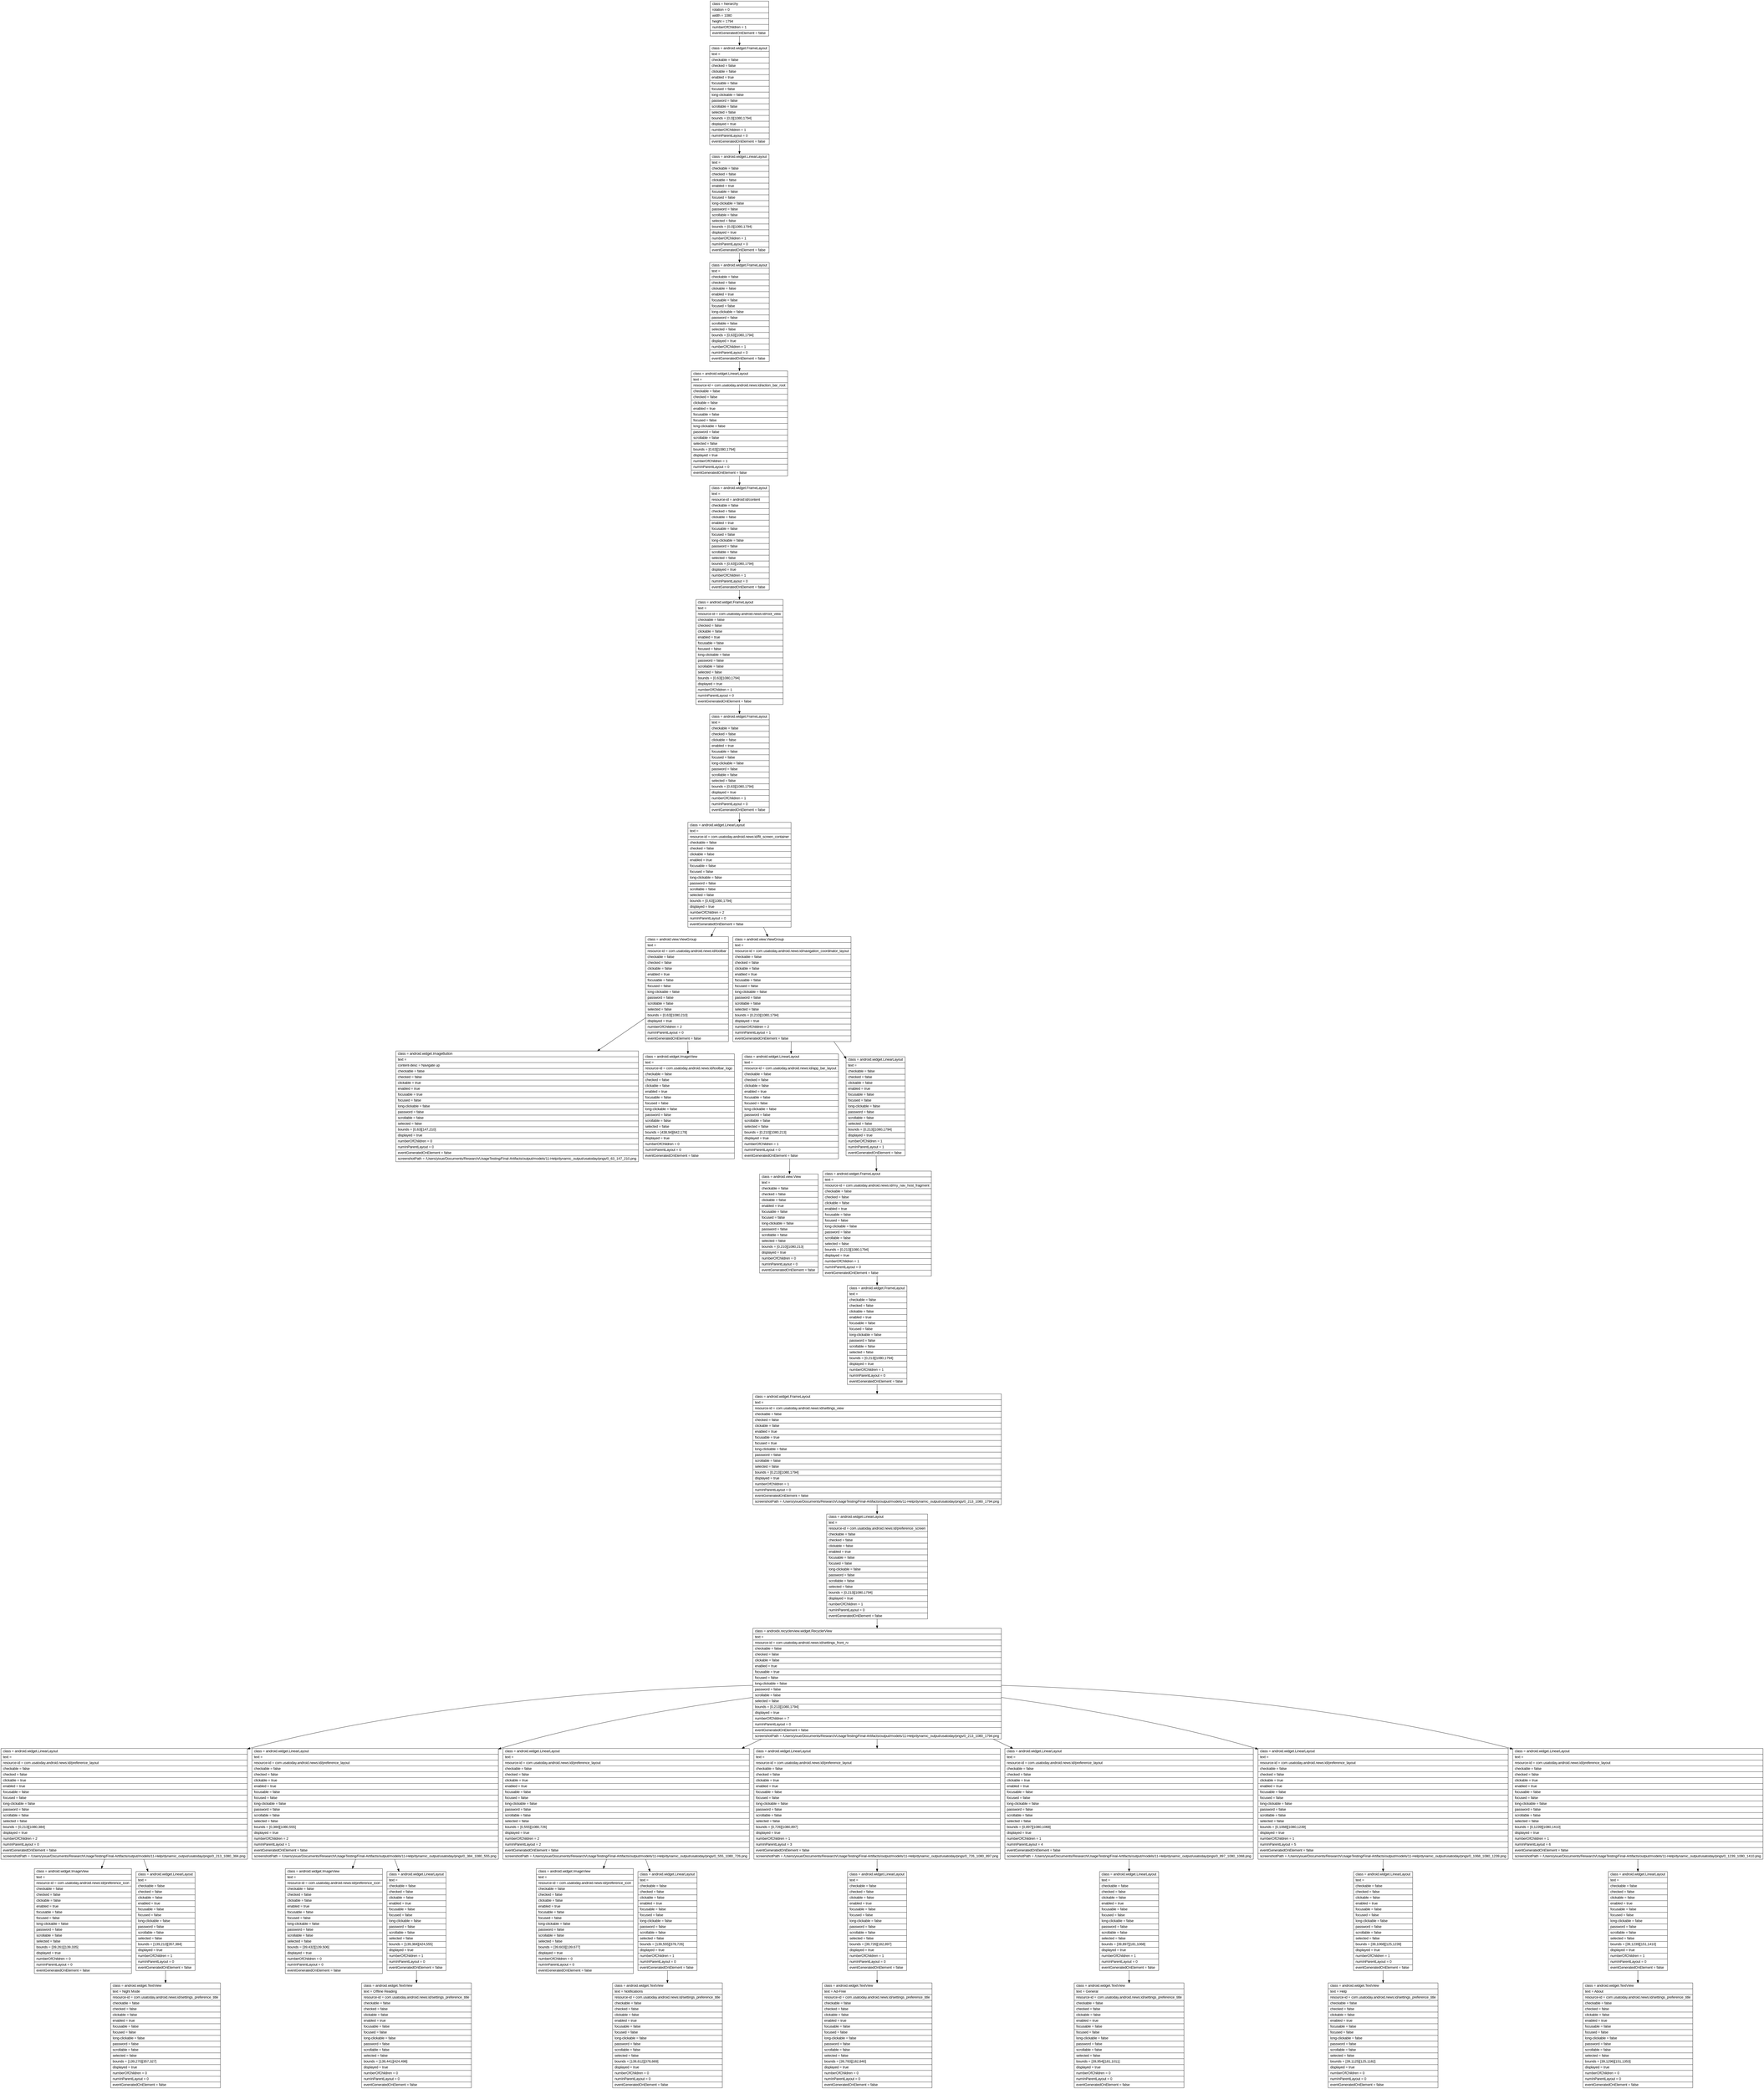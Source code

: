 digraph Layout {

	node [shape=record fontname=Arial];

	0	[label="{class = hierarchy\l|rotation = 0\l|width = 1080\l|height = 1794\l|numberOfChildren = 1\l|eventGeneratedOnElement = false \l}"]
	1	[label="{class = android.widget.FrameLayout\l|text = \l|checkable = false\l|checked = false\l|clickable = false\l|enabled = true\l|focusable = false\l|focused = false\l|long-clickable = false\l|password = false\l|scrollable = false\l|selected = false\l|bounds = [0,0][1080,1794]\l|displayed = true\l|numberOfChildren = 1\l|numInParentLayout = 0\l|eventGeneratedOnElement = false \l}"]
	2	[label="{class = android.widget.LinearLayout\l|text = \l|checkable = false\l|checked = false\l|clickable = false\l|enabled = true\l|focusable = false\l|focused = false\l|long-clickable = false\l|password = false\l|scrollable = false\l|selected = false\l|bounds = [0,0][1080,1794]\l|displayed = true\l|numberOfChildren = 1\l|numInParentLayout = 0\l|eventGeneratedOnElement = false \l}"]
	3	[label="{class = android.widget.FrameLayout\l|text = \l|checkable = false\l|checked = false\l|clickable = false\l|enabled = true\l|focusable = false\l|focused = false\l|long-clickable = false\l|password = false\l|scrollable = false\l|selected = false\l|bounds = [0,63][1080,1794]\l|displayed = true\l|numberOfChildren = 1\l|numInParentLayout = 0\l|eventGeneratedOnElement = false \l}"]
	4	[label="{class = android.widget.LinearLayout\l|text = \l|resource-id = com.usatoday.android.news:id/action_bar_root\l|checkable = false\l|checked = false\l|clickable = false\l|enabled = true\l|focusable = false\l|focused = false\l|long-clickable = false\l|password = false\l|scrollable = false\l|selected = false\l|bounds = [0,63][1080,1794]\l|displayed = true\l|numberOfChildren = 1\l|numInParentLayout = 0\l|eventGeneratedOnElement = false \l}"]
	5	[label="{class = android.widget.FrameLayout\l|text = \l|resource-id = android:id/content\l|checkable = false\l|checked = false\l|clickable = false\l|enabled = true\l|focusable = false\l|focused = false\l|long-clickable = false\l|password = false\l|scrollable = false\l|selected = false\l|bounds = [0,63][1080,1794]\l|displayed = true\l|numberOfChildren = 1\l|numInParentLayout = 0\l|eventGeneratedOnElement = false \l}"]
	6	[label="{class = android.widget.FrameLayout\l|text = \l|resource-id = com.usatoday.android.news:id/root_view\l|checkable = false\l|checked = false\l|clickable = false\l|enabled = true\l|focusable = false\l|focused = false\l|long-clickable = false\l|password = false\l|scrollable = false\l|selected = false\l|bounds = [0,63][1080,1794]\l|displayed = true\l|numberOfChildren = 1\l|numInParentLayout = 0\l|eventGeneratedOnElement = false \l}"]
	7	[label="{class = android.widget.FrameLayout\l|text = \l|checkable = false\l|checked = false\l|clickable = false\l|enabled = true\l|focusable = false\l|focused = false\l|long-clickable = false\l|password = false\l|scrollable = false\l|selected = false\l|bounds = [0,63][1080,1794]\l|displayed = true\l|numberOfChildren = 1\l|numInParentLayout = 0\l|eventGeneratedOnElement = false \l}"]
	8	[label="{class = android.widget.LinearLayout\l|text = \l|resource-id = com.usatoday.android.news:id/fit_screen_container\l|checkable = false\l|checked = false\l|clickable = false\l|enabled = true\l|focusable = false\l|focused = false\l|long-clickable = false\l|password = false\l|scrollable = false\l|selected = false\l|bounds = [0,63][1080,1794]\l|displayed = true\l|numberOfChildren = 2\l|numInParentLayout = 0\l|eventGeneratedOnElement = false \l}"]
	9	[label="{class = android.view.ViewGroup\l|text = \l|resource-id = com.usatoday.android.news:id/toolbar\l|checkable = false\l|checked = false\l|clickable = false\l|enabled = true\l|focusable = false\l|focused = false\l|long-clickable = false\l|password = false\l|scrollable = false\l|selected = false\l|bounds = [0,63][1080,210]\l|displayed = true\l|numberOfChildren = 2\l|numInParentLayout = 0\l|eventGeneratedOnElement = false \l}"]
	10	[label="{class = android.view.ViewGroup\l|text = \l|resource-id = com.usatoday.android.news:id/navigation_coordinator_layout\l|checkable = false\l|checked = false\l|clickable = false\l|enabled = true\l|focusable = false\l|focused = false\l|long-clickable = false\l|password = false\l|scrollable = false\l|selected = false\l|bounds = [0,210][1080,1794]\l|displayed = true\l|numberOfChildren = 2\l|numInParentLayout = 1\l|eventGeneratedOnElement = false \l}"]
	11	[label="{class = android.widget.ImageButton\l|text = \l|content-desc = Navigate up\l|checkable = false\l|checked = false\l|clickable = true\l|enabled = true\l|focusable = true\l|focused = false\l|long-clickable = false\l|password = false\l|scrollable = false\l|selected = false\l|bounds = [0,63][147,210]\l|displayed = true\l|numberOfChildren = 0\l|numInParentLayout = 0\l|eventGeneratedOnElement = false \l|screenshotPath = /Users/yixue/Documents/Research/UsageTesting/Final-Artifacts/output/models/11-Help/dynamic_output/usatoday/pngs/0_63_147_210.png\l}"]
	12	[label="{class = android.widget.ImageView\l|text = \l|resource-id = com.usatoday.android.news:id/toolbar_logo\l|checkable = false\l|checked = false\l|clickable = false\l|enabled = true\l|focusable = false\l|focused = false\l|long-clickable = false\l|password = false\l|scrollable = false\l|selected = false\l|bounds = [438,94][642,178]\l|displayed = true\l|numberOfChildren = 0\l|numInParentLayout = 0\l|eventGeneratedOnElement = false \l}"]
	13	[label="{class = android.widget.LinearLayout\l|text = \l|resource-id = com.usatoday.android.news:id/app_bar_layout\l|checkable = false\l|checked = false\l|clickable = false\l|enabled = true\l|focusable = false\l|focused = false\l|long-clickable = false\l|password = false\l|scrollable = false\l|selected = false\l|bounds = [0,210][1080,213]\l|displayed = true\l|numberOfChildren = 1\l|numInParentLayout = 0\l|eventGeneratedOnElement = false \l}"]
	14	[label="{class = android.widget.LinearLayout\l|text = \l|checkable = false\l|checked = false\l|clickable = false\l|enabled = true\l|focusable = false\l|focused = false\l|long-clickable = false\l|password = false\l|scrollable = false\l|selected = false\l|bounds = [0,213][1080,1794]\l|displayed = true\l|numberOfChildren = 1\l|numInParentLayout = 1\l|eventGeneratedOnElement = false \l}"]
	15	[label="{class = android.view.View\l|text = \l|checkable = false\l|checked = false\l|clickable = false\l|enabled = true\l|focusable = false\l|focused = false\l|long-clickable = false\l|password = false\l|scrollable = false\l|selected = false\l|bounds = [0,210][1080,213]\l|displayed = true\l|numberOfChildren = 0\l|numInParentLayout = 0\l|eventGeneratedOnElement = false \l}"]
	16	[label="{class = android.widget.FrameLayout\l|text = \l|resource-id = com.usatoday.android.news:id/my_nav_host_fragment\l|checkable = false\l|checked = false\l|clickable = false\l|enabled = true\l|focusable = false\l|focused = false\l|long-clickable = false\l|password = false\l|scrollable = false\l|selected = false\l|bounds = [0,213][1080,1794]\l|displayed = true\l|numberOfChildren = 1\l|numInParentLayout = 0\l|eventGeneratedOnElement = false \l}"]
	17	[label="{class = android.widget.FrameLayout\l|text = \l|checkable = false\l|checked = false\l|clickable = false\l|enabled = true\l|focusable = false\l|focused = false\l|long-clickable = false\l|password = false\l|scrollable = false\l|selected = false\l|bounds = [0,213][1080,1794]\l|displayed = true\l|numberOfChildren = 1\l|numInParentLayout = 0\l|eventGeneratedOnElement = false \l}"]
	18	[label="{class = android.widget.FrameLayout\l|text = \l|resource-id = com.usatoday.android.news:id/settings_view\l|checkable = false\l|checked = false\l|clickable = false\l|enabled = true\l|focusable = true\l|focused = true\l|long-clickable = false\l|password = false\l|scrollable = false\l|selected = false\l|bounds = [0,213][1080,1794]\l|displayed = true\l|numberOfChildren = 1\l|numInParentLayout = 0\l|eventGeneratedOnElement = false \l|screenshotPath = /Users/yixue/Documents/Research/UsageTesting/Final-Artifacts/output/models/11-Help/dynamic_output/usatoday/pngs/0_213_1080_1794.png\l}"]
	19	[label="{class = android.widget.LinearLayout\l|text = \l|resource-id = com.usatoday.android.news:id/preference_screen\l|checkable = false\l|checked = false\l|clickable = false\l|enabled = true\l|focusable = false\l|focused = false\l|long-clickable = false\l|password = false\l|scrollable = false\l|selected = false\l|bounds = [0,213][1080,1794]\l|displayed = true\l|numberOfChildren = 1\l|numInParentLayout = 0\l|eventGeneratedOnElement = false \l}"]
	20	[label="{class = androidx.recyclerview.widget.RecyclerView\l|text = \l|resource-id = com.usatoday.android.news:id/settings_front_rv\l|checkable = false\l|checked = false\l|clickable = false\l|enabled = true\l|focusable = true\l|focused = false\l|long-clickable = false\l|password = false\l|scrollable = false\l|selected = false\l|bounds = [0,213][1080,1794]\l|displayed = true\l|numberOfChildren = 7\l|numInParentLayout = 0\l|eventGeneratedOnElement = false \l|screenshotPath = /Users/yixue/Documents/Research/UsageTesting/Final-Artifacts/output/models/11-Help/dynamic_output/usatoday/pngs/0_213_1080_1794.png\l}"]
	21	[label="{class = android.widget.LinearLayout\l|text = \l|resource-id = com.usatoday.android.news:id/preference_layout\l|checkable = false\l|checked = false\l|clickable = true\l|enabled = true\l|focusable = false\l|focused = false\l|long-clickable = false\l|password = false\l|scrollable = false\l|selected = false\l|bounds = [0,213][1080,384]\l|displayed = true\l|numberOfChildren = 2\l|numInParentLayout = 0\l|eventGeneratedOnElement = false \l|screenshotPath = /Users/yixue/Documents/Research/UsageTesting/Final-Artifacts/output/models/11-Help/dynamic_output/usatoday/pngs/0_213_1080_384.png\l}"]
	22	[label="{class = android.widget.LinearLayout\l|text = \l|resource-id = com.usatoday.android.news:id/preference_layout\l|checkable = false\l|checked = false\l|clickable = true\l|enabled = true\l|focusable = false\l|focused = false\l|long-clickable = false\l|password = false\l|scrollable = false\l|selected = false\l|bounds = [0,384][1080,555]\l|displayed = true\l|numberOfChildren = 2\l|numInParentLayout = 1\l|eventGeneratedOnElement = false \l|screenshotPath = /Users/yixue/Documents/Research/UsageTesting/Final-Artifacts/output/models/11-Help/dynamic_output/usatoday/pngs/0_384_1080_555.png\l}"]
	23	[label="{class = android.widget.LinearLayout\l|text = \l|resource-id = com.usatoday.android.news:id/preference_layout\l|checkable = false\l|checked = false\l|clickable = true\l|enabled = true\l|focusable = false\l|focused = false\l|long-clickable = false\l|password = false\l|scrollable = false\l|selected = false\l|bounds = [0,555][1080,726]\l|displayed = true\l|numberOfChildren = 2\l|numInParentLayout = 2\l|eventGeneratedOnElement = false \l|screenshotPath = /Users/yixue/Documents/Research/UsageTesting/Final-Artifacts/output/models/11-Help/dynamic_output/usatoday/pngs/0_555_1080_726.png\l}"]
	24	[label="{class = android.widget.LinearLayout\l|text = \l|resource-id = com.usatoday.android.news:id/preference_layout\l|checkable = false\l|checked = false\l|clickable = true\l|enabled = true\l|focusable = false\l|focused = false\l|long-clickable = false\l|password = false\l|scrollable = false\l|selected = false\l|bounds = [0,726][1080,897]\l|displayed = true\l|numberOfChildren = 1\l|numInParentLayout = 3\l|eventGeneratedOnElement = false \l|screenshotPath = /Users/yixue/Documents/Research/UsageTesting/Final-Artifacts/output/models/11-Help/dynamic_output/usatoday/pngs/0_726_1080_897.png\l}"]
	25	[label="{class = android.widget.LinearLayout\l|text = \l|resource-id = com.usatoday.android.news:id/preference_layout\l|checkable = false\l|checked = false\l|clickable = true\l|enabled = true\l|focusable = false\l|focused = false\l|long-clickable = false\l|password = false\l|scrollable = false\l|selected = false\l|bounds = [0,897][1080,1068]\l|displayed = true\l|numberOfChildren = 1\l|numInParentLayout = 4\l|eventGeneratedOnElement = false \l|screenshotPath = /Users/yixue/Documents/Research/UsageTesting/Final-Artifacts/output/models/11-Help/dynamic_output/usatoday/pngs/0_897_1080_1068.png\l}"]
	26	[label="{class = android.widget.LinearLayout\l|text = \l|resource-id = com.usatoday.android.news:id/preference_layout\l|checkable = false\l|checked = false\l|clickable = true\l|enabled = true\l|focusable = false\l|focused = false\l|long-clickable = false\l|password = false\l|scrollable = false\l|selected = false\l|bounds = [0,1068][1080,1239]\l|displayed = true\l|numberOfChildren = 1\l|numInParentLayout = 5\l|eventGeneratedOnElement = false \l|screenshotPath = /Users/yixue/Documents/Research/UsageTesting/Final-Artifacts/output/models/11-Help/dynamic_output/usatoday/pngs/0_1068_1080_1239.png\l}"]
	27	[label="{class = android.widget.LinearLayout\l|text = \l|resource-id = com.usatoday.android.news:id/preference_layout\l|checkable = false\l|checked = false\l|clickable = true\l|enabled = true\l|focusable = false\l|focused = false\l|long-clickable = false\l|password = false\l|scrollable = false\l|selected = false\l|bounds = [0,1239][1080,1410]\l|displayed = true\l|numberOfChildren = 1\l|numInParentLayout = 6\l|eventGeneratedOnElement = false \l|screenshotPath = /Users/yixue/Documents/Research/UsageTesting/Final-Artifacts/output/models/11-Help/dynamic_output/usatoday/pngs/0_1239_1080_1410.png\l}"]
	28	[label="{class = android.widget.ImageView\l|text = \l|resource-id = com.usatoday.android.news:id/preference_icon\l|checkable = false\l|checked = false\l|clickable = false\l|enabled = true\l|focusable = false\l|focused = false\l|long-clickable = false\l|password = false\l|scrollable = false\l|selected = false\l|bounds = [39,261][139,335]\l|displayed = true\l|numberOfChildren = 0\l|numInParentLayout = 0\l|eventGeneratedOnElement = false \l}"]
	29	[label="{class = android.widget.LinearLayout\l|text = \l|checkable = false\l|checked = false\l|clickable = false\l|enabled = true\l|focusable = false\l|focused = false\l|long-clickable = false\l|password = false\l|scrollable = false\l|selected = false\l|bounds = [139,213][357,384]\l|displayed = true\l|numberOfChildren = 1\l|numInParentLayout = 0\l|eventGeneratedOnElement = false \l}"]
	30	[label="{class = android.widget.ImageView\l|text = \l|resource-id = com.usatoday.android.news:id/preference_icon\l|checkable = false\l|checked = false\l|clickable = false\l|enabled = true\l|focusable = false\l|focused = false\l|long-clickable = false\l|password = false\l|scrollable = false\l|selected = false\l|bounds = [39,432][139,506]\l|displayed = true\l|numberOfChildren = 0\l|numInParentLayout = 0\l|eventGeneratedOnElement = false \l}"]
	31	[label="{class = android.widget.LinearLayout\l|text = \l|checkable = false\l|checked = false\l|clickable = false\l|enabled = true\l|focusable = false\l|focused = false\l|long-clickable = false\l|password = false\l|scrollable = false\l|selected = false\l|bounds = [139,384][424,555]\l|displayed = true\l|numberOfChildren = 1\l|numInParentLayout = 0\l|eventGeneratedOnElement = false \l}"]
	32	[label="{class = android.widget.ImageView\l|text = \l|resource-id = com.usatoday.android.news:id/preference_icon\l|checkable = false\l|checked = false\l|clickable = false\l|enabled = true\l|focusable = false\l|focused = false\l|long-clickable = false\l|password = false\l|scrollable = false\l|selected = false\l|bounds = [39,603][139,677]\l|displayed = true\l|numberOfChildren = 0\l|numInParentLayout = 0\l|eventGeneratedOnElement = false \l}"]
	33	[label="{class = android.widget.LinearLayout\l|text = \l|checkable = false\l|checked = false\l|clickable = false\l|enabled = true\l|focusable = false\l|focused = false\l|long-clickable = false\l|password = false\l|scrollable = false\l|selected = false\l|bounds = [139,555][378,726]\l|displayed = true\l|numberOfChildren = 1\l|numInParentLayout = 0\l|eventGeneratedOnElement = false \l}"]
	34	[label="{class = android.widget.LinearLayout\l|text = \l|checkable = false\l|checked = false\l|clickable = false\l|enabled = true\l|focusable = false\l|focused = false\l|long-clickable = false\l|password = false\l|scrollable = false\l|selected = false\l|bounds = [39,726][182,897]\l|displayed = true\l|numberOfChildren = 1\l|numInParentLayout = 0\l|eventGeneratedOnElement = false \l}"]
	35	[label="{class = android.widget.LinearLayout\l|text = \l|checkable = false\l|checked = false\l|clickable = false\l|enabled = true\l|focusable = false\l|focused = false\l|long-clickable = false\l|password = false\l|scrollable = false\l|selected = false\l|bounds = [39,897][181,1068]\l|displayed = true\l|numberOfChildren = 1\l|numInParentLayout = 0\l|eventGeneratedOnElement = false \l}"]
	36	[label="{class = android.widget.LinearLayout\l|text = \l|checkable = false\l|checked = false\l|clickable = false\l|enabled = true\l|focusable = false\l|focused = false\l|long-clickable = false\l|password = false\l|scrollable = false\l|selected = false\l|bounds = [39,1068][125,1239]\l|displayed = true\l|numberOfChildren = 1\l|numInParentLayout = 0\l|eventGeneratedOnElement = false \l}"]
	37	[label="{class = android.widget.LinearLayout\l|text = \l|checkable = false\l|checked = false\l|clickable = false\l|enabled = true\l|focusable = false\l|focused = false\l|long-clickable = false\l|password = false\l|scrollable = false\l|selected = false\l|bounds = [39,1239][151,1410]\l|displayed = true\l|numberOfChildren = 1\l|numInParentLayout = 0\l|eventGeneratedOnElement = false \l}"]
	38	[label="{class = android.widget.TextView\l|text = Night Mode\l|resource-id = com.usatoday.android.news:id/settings_preference_title\l|checkable = false\l|checked = false\l|clickable = false\l|enabled = true\l|focusable = false\l|focused = false\l|long-clickable = false\l|password = false\l|scrollable = false\l|selected = false\l|bounds = [139,270][357,327]\l|displayed = true\l|numberOfChildren = 0\l|numInParentLayout = 0\l|eventGeneratedOnElement = false \l}"]
	39	[label="{class = android.widget.TextView\l|text = Offline Reading\l|resource-id = com.usatoday.android.news:id/settings_preference_title\l|checkable = false\l|checked = false\l|clickable = false\l|enabled = true\l|focusable = false\l|focused = false\l|long-clickable = false\l|password = false\l|scrollable = false\l|selected = false\l|bounds = [139,441][424,498]\l|displayed = true\l|numberOfChildren = 0\l|numInParentLayout = 0\l|eventGeneratedOnElement = false \l}"]
	40	[label="{class = android.widget.TextView\l|text = Notifications\l|resource-id = com.usatoday.android.news:id/settings_preference_title\l|checkable = false\l|checked = false\l|clickable = false\l|enabled = true\l|focusable = false\l|focused = false\l|long-clickable = false\l|password = false\l|scrollable = false\l|selected = false\l|bounds = [139,612][378,669]\l|displayed = true\l|numberOfChildren = 0\l|numInParentLayout = 0\l|eventGeneratedOnElement = false \l}"]
	41	[label="{class = android.widget.TextView\l|text = Ad-Free\l|resource-id = com.usatoday.android.news:id/settings_preference_title\l|checkable = false\l|checked = false\l|clickable = false\l|enabled = true\l|focusable = false\l|focused = false\l|long-clickable = false\l|password = false\l|scrollable = false\l|selected = false\l|bounds = [39,783][182,840]\l|displayed = true\l|numberOfChildren = 0\l|numInParentLayout = 0\l|eventGeneratedOnElement = false \l}"]
	42	[label="{class = android.widget.TextView\l|text = General\l|resource-id = com.usatoday.android.news:id/settings_preference_title\l|checkable = false\l|checked = false\l|clickable = false\l|enabled = true\l|focusable = false\l|focused = false\l|long-clickable = false\l|password = false\l|scrollable = false\l|selected = false\l|bounds = [39,954][181,1011]\l|displayed = true\l|numberOfChildren = 0\l|numInParentLayout = 0\l|eventGeneratedOnElement = false \l}"]
	43	[label="{class = android.widget.TextView\l|text = Help\l|resource-id = com.usatoday.android.news:id/settings_preference_title\l|checkable = false\l|checked = false\l|clickable = false\l|enabled = true\l|focusable = false\l|focused = false\l|long-clickable = false\l|password = false\l|scrollable = false\l|selected = false\l|bounds = [39,1125][125,1182]\l|displayed = true\l|numberOfChildren = 0\l|numInParentLayout = 0\l|eventGeneratedOnElement = false \l}"]
	44	[label="{class = android.widget.TextView\l|text = About\l|resource-id = com.usatoday.android.news:id/settings_preference_title\l|checkable = false\l|checked = false\l|clickable = false\l|enabled = true\l|focusable = false\l|focused = false\l|long-clickable = false\l|password = false\l|scrollable = false\l|selected = false\l|bounds = [39,1296][151,1353]\l|displayed = true\l|numberOfChildren = 0\l|numInParentLayout = 0\l|eventGeneratedOnElement = false \l}"]


	0 -> 1
	1 -> 2
	2 -> 3
	3 -> 4
	4 -> 5
	5 -> 6
	6 -> 7
	7 -> 8
	8 -> 9
	8 -> 10
	9 -> 11
	9 -> 12
	10 -> 13
	10 -> 14
	13 -> 15
	14 -> 16
	16 -> 17
	17 -> 18
	18 -> 19
	19 -> 20
	20 -> 21
	20 -> 22
	20 -> 23
	20 -> 24
	20 -> 25
	20 -> 26
	20 -> 27
	21 -> 28
	21 -> 29
	22 -> 30
	22 -> 31
	23 -> 32
	23 -> 33
	24 -> 34
	25 -> 35
	26 -> 36
	27 -> 37
	29 -> 38
	31 -> 39
	33 -> 40
	34 -> 41
	35 -> 42
	36 -> 43
	37 -> 44


}